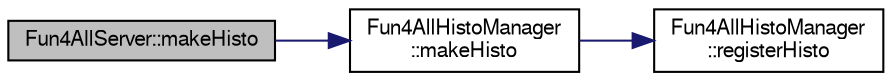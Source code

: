 digraph "Fun4AllServer::makeHisto"
{
  bgcolor="transparent";
  edge [fontname="FreeSans",fontsize="10",labelfontname="FreeSans",labelfontsize="10"];
  node [fontname="FreeSans",fontsize="10",shape=record];
  rankdir="LR";
  Node1 [label="Fun4AllServer::makeHisto",height=0.2,width=0.4,color="black", fillcolor="grey75", style="filled" fontcolor="black"];
  Node1 -> Node2 [color="midnightblue",fontsize="10",style="solid",fontname="FreeSans"];
  Node2 [label="Fun4AllHistoManager\l::makeHisto",height=0.2,width=0.4,color="black",URL="$d3/d96/classFun4AllHistoManager.html#ad13a9bc82841ea99d349f7b9b5f93177"];
  Node2 -> Node3 [color="midnightblue",fontsize="10",style="solid",fontname="FreeSans"];
  Node3 [label="Fun4AllHistoManager\l::registerHisto",height=0.2,width=0.4,color="black",URL="$d3/d96/classFun4AllHistoManager.html#a7e1354855437fa28bb0d29dc0581d0a6"];
}
